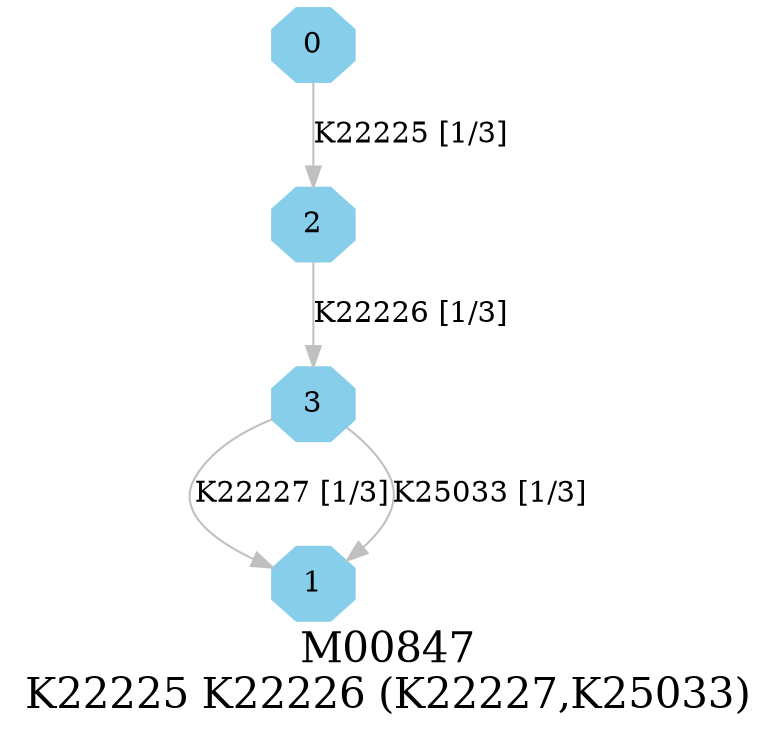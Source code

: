 digraph G {
graph [label="M00847
K22225 K22226 (K22227,K25033)",fontsize=20];
node [shape=box,style=filled];
edge [len=3,color=grey];
{node [width=.3,height=.3,shape=octagon,style=filled,color=skyblue] 0 1 2 3 }
0 -> 2 [label="K22225 [1/3]"];
2 -> 3 [label="K22226 [1/3]"];
3 -> 1 [label="K22227 [1/3]"];
3 -> 1 [label="K25033 [1/3]"];
}